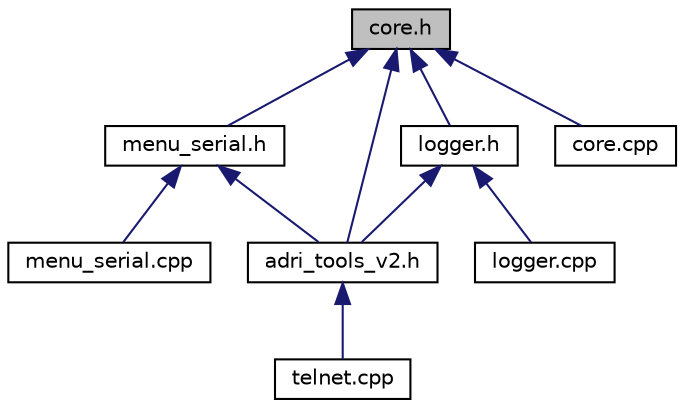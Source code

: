 digraph "core.h"
{
 // LATEX_PDF_SIZE
  edge [fontname="Helvetica",fontsize="10",labelfontname="Helvetica",labelfontsize="10"];
  node [fontname="Helvetica",fontsize="10",shape=record];
  Node1 [label="core.h",height=0.2,width=0.4,color="black", fillcolor="grey75", style="filled", fontcolor="black",tooltip=" "];
  Node1 -> Node2 [dir="back",color="midnightblue",fontsize="10",style="solid",fontname="Helvetica"];
  Node2 [label="adri_tools_v2.h",height=0.2,width=0.4,color="black", fillcolor="white", style="filled",URL="$adri__tools__v2_8h.html",tooltip=" "];
  Node2 -> Node3 [dir="back",color="midnightblue",fontsize="10",style="solid",fontname="Helvetica"];
  Node3 [label="telnet.cpp",height=0.2,width=0.4,color="black", fillcolor="white", style="filled",URL="$telnet_8cpp.html",tooltip=" "];
  Node1 -> Node4 [dir="back",color="midnightblue",fontsize="10",style="solid",fontname="Helvetica"];
  Node4 [label="menu_serial.h",height=0.2,width=0.4,color="black", fillcolor="white", style="filled",URL="$menu__serial_8h.html",tooltip=" "];
  Node4 -> Node2 [dir="back",color="midnightblue",fontsize="10",style="solid",fontname="Helvetica"];
  Node4 -> Node5 [dir="back",color="midnightblue",fontsize="10",style="solid",fontname="Helvetica"];
  Node5 [label="menu_serial.cpp",height=0.2,width=0.4,color="black", fillcolor="white", style="filled",URL="$menu__serial_8cpp.html",tooltip=" "];
  Node1 -> Node6 [dir="back",color="midnightblue",fontsize="10",style="solid",fontname="Helvetica"];
  Node6 [label="logger.h",height=0.2,width=0.4,color="black", fillcolor="white", style="filled",URL="$logger_8h.html",tooltip=" "];
  Node6 -> Node2 [dir="back",color="midnightblue",fontsize="10",style="solid",fontname="Helvetica"];
  Node6 -> Node7 [dir="back",color="midnightblue",fontsize="10",style="solid",fontname="Helvetica"];
  Node7 [label="logger.cpp",height=0.2,width=0.4,color="black", fillcolor="white", style="filled",URL="$logger_8cpp.html",tooltip="fournit des fonctionnalités utiles pour déboguer les croquis via \"printf\" ou \"LITTLEFS\""];
  Node1 -> Node8 [dir="back",color="midnightblue",fontsize="10",style="solid",fontname="Helvetica"];
  Node8 [label="core.cpp",height=0.2,width=0.4,color="black", fillcolor="white", style="filled",URL="$core_8cpp.html",tooltip=" "];
}
